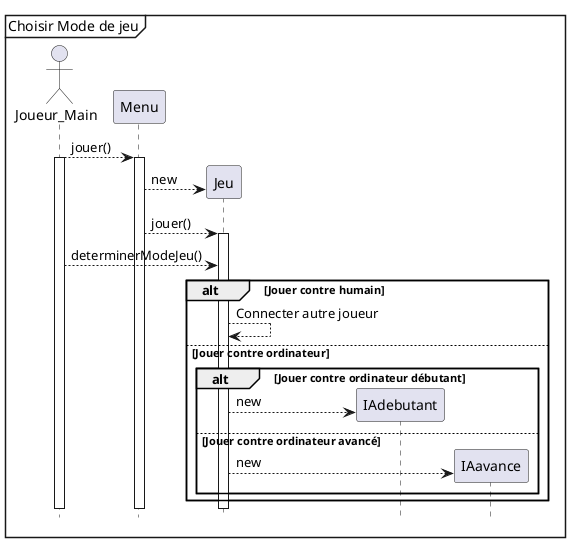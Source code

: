 @startuml sequence_noter_panier
hide footbox
mainframe Choisir Mode de jeu

actor Joueur_Main as joueur
participant Menu

joueur --> Menu : jouer()
activate Menu
activate joueur

create Jeu
Menu --> Jeu : new

Menu --> Jeu : jouer()
activate Jeu

joueur --> Jeu : determinerModeJeu()
alt Jouer contre humain
 Jeu --> Jeu : Connecter autre joueur
else Jouer contre ordinateur
 alt Jouer contre ordinateur débutant
   create IAdebutant
   Jeu --> IAdebutant : new
 else Jouer contre ordinateur avancé
   create IAavance
   Jeu --> IAavance : new
 end
end
@enduml
